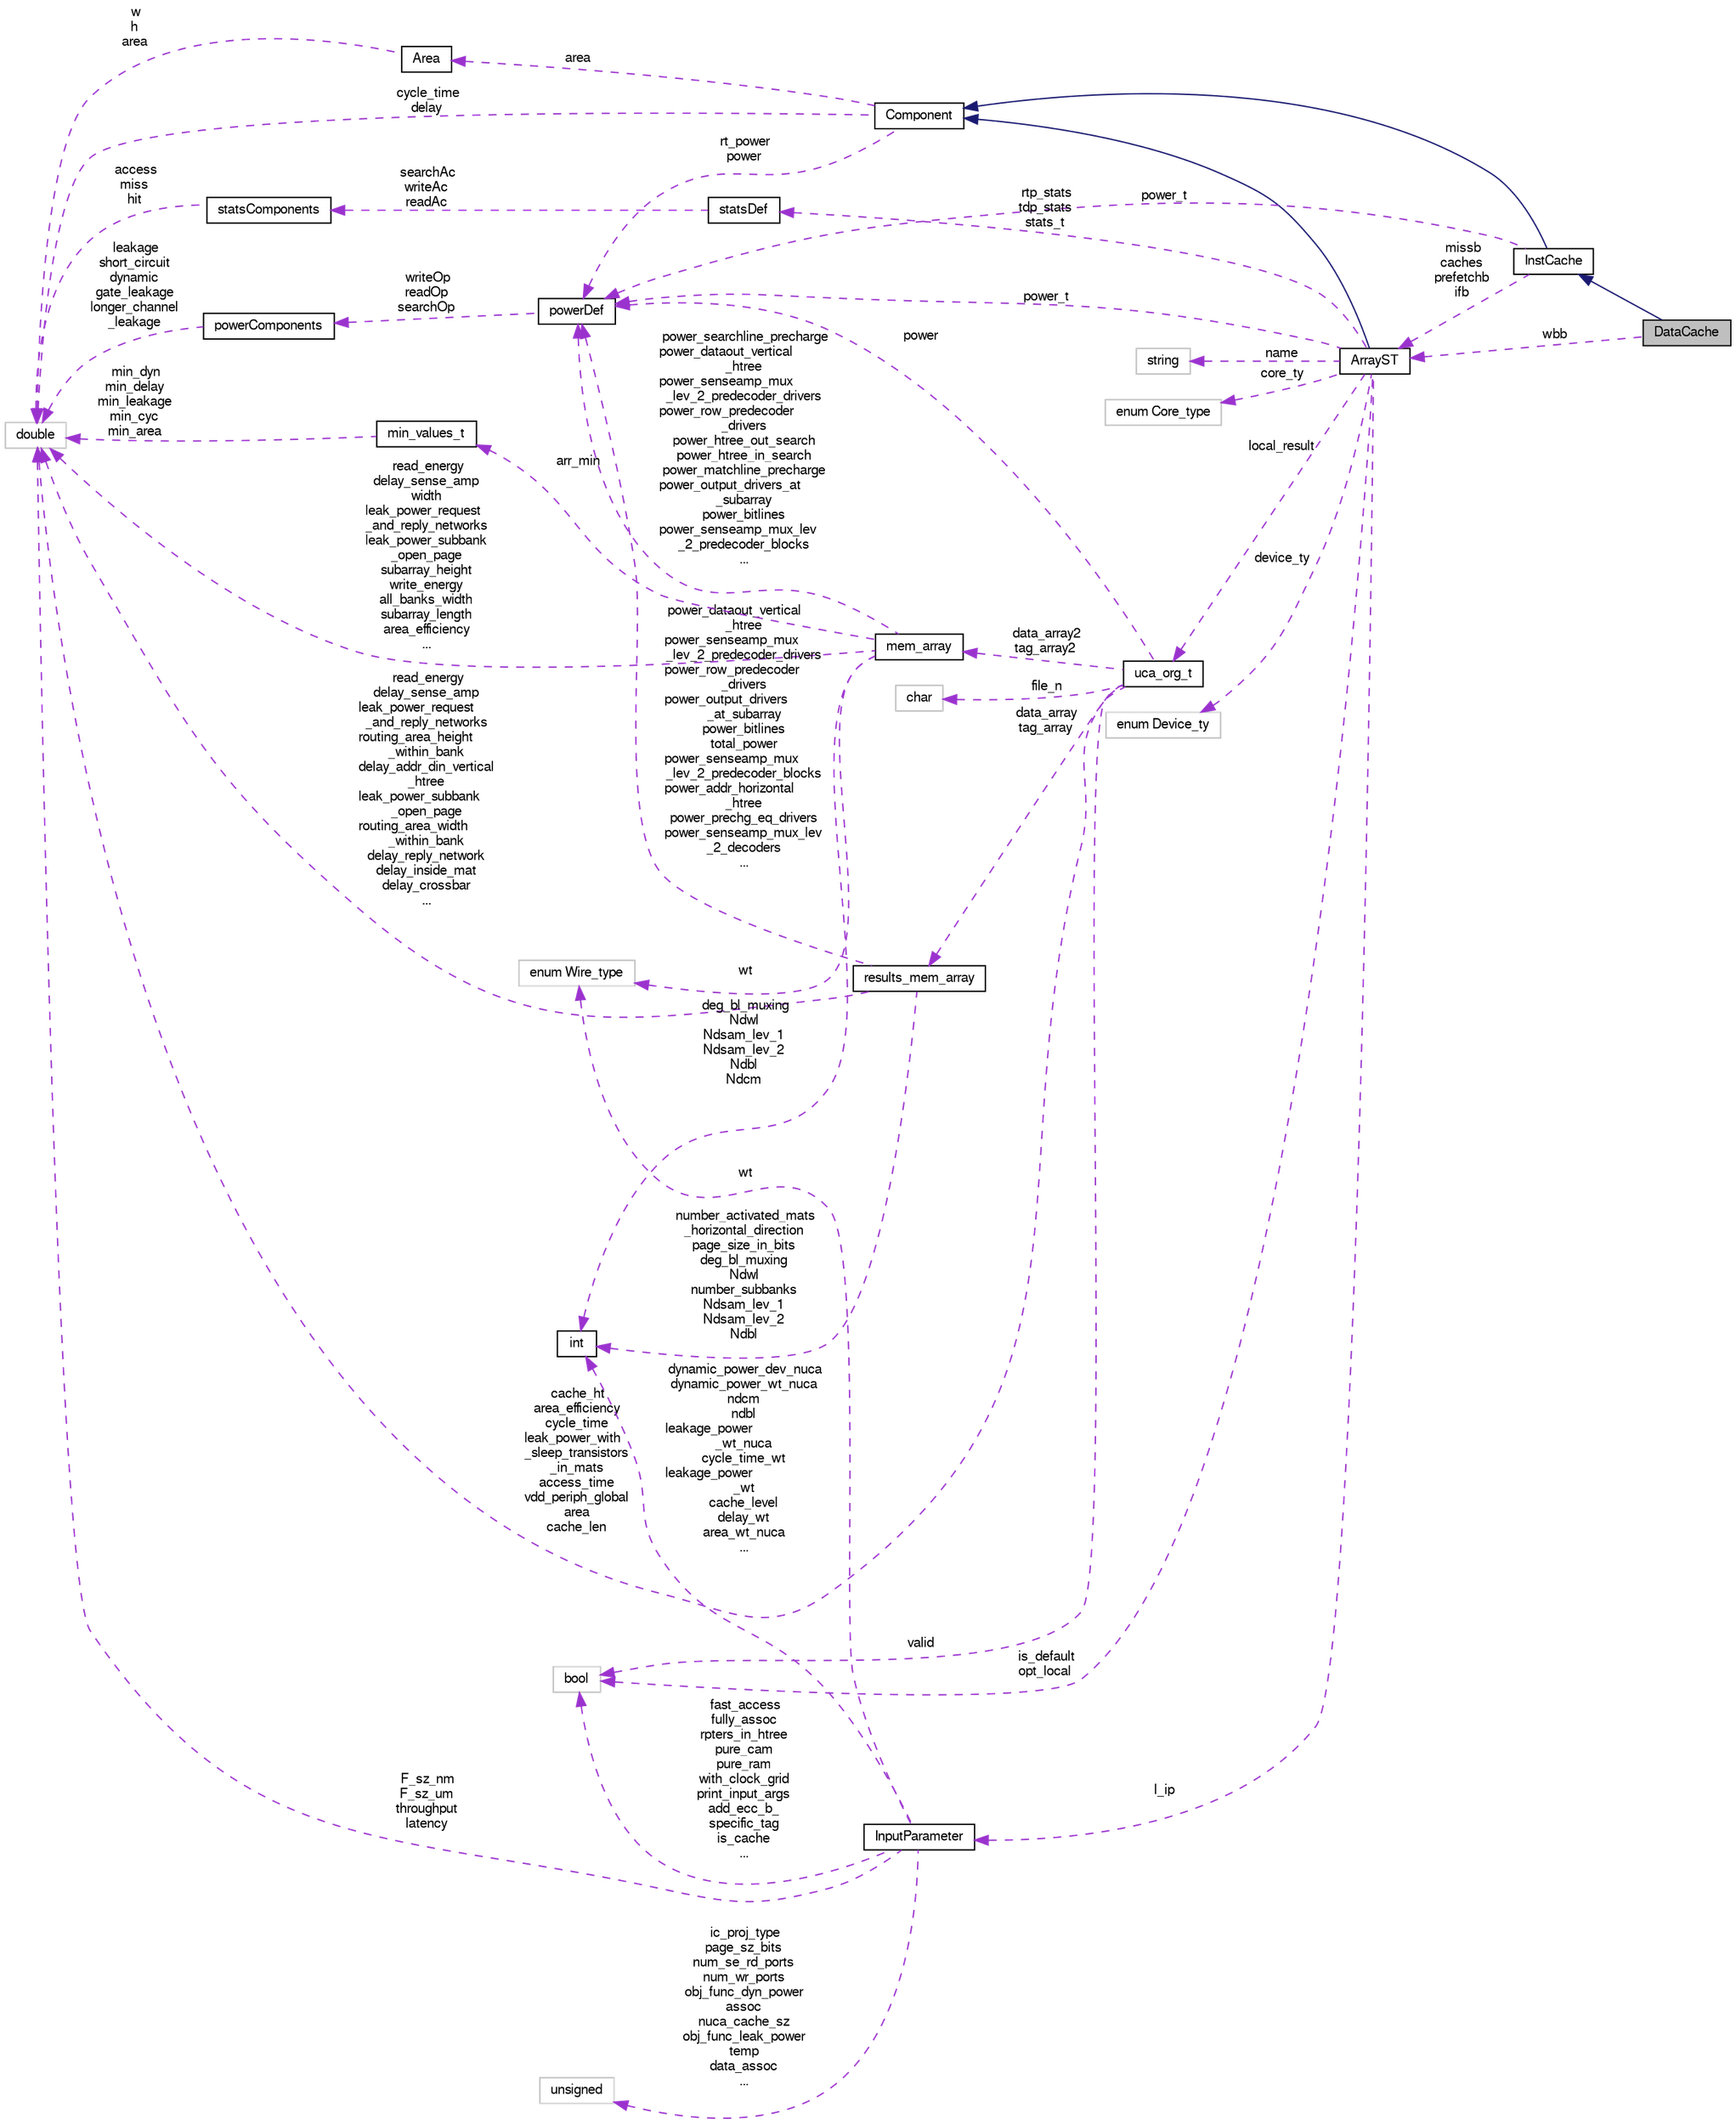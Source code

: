 digraph "DataCache"
{
  bgcolor="transparent";
  edge [fontname="FreeSans",fontsize="10",labelfontname="FreeSans",labelfontsize="10"];
  node [fontname="FreeSans",fontsize="10",shape=record];
  rankdir="LR";
  Node3 [label="DataCache",height=0.2,width=0.4,color="black", fillcolor="grey75", style="filled", fontcolor="black"];
  Node4 -> Node3 [dir="back",color="midnightblue",fontsize="10",style="solid",fontname="FreeSans"];
  Node4 [label="InstCache",height=0.2,width=0.4,color="black",URL="$classInstCache.html"];
  Node5 -> Node4 [dir="back",color="midnightblue",fontsize="10",style="solid",fontname="FreeSans"];
  Node5 [label="Component",height=0.2,width=0.4,color="black",URL="$classComponent.html"];
  Node6 -> Node5 [dir="back",color="darkorchid3",fontsize="10",style="dashed",label=" cycle_time\ndelay" ,fontname="FreeSans"];
  Node6 [label="double",height=0.2,width=0.4,color="grey75"];
  Node7 -> Node5 [dir="back",color="darkorchid3",fontsize="10",style="dashed",label=" rt_power\npower" ,fontname="FreeSans"];
  Node7 [label="powerDef",height=0.2,width=0.4,color="black",URL="$classpowerDef.html"];
  Node8 -> Node7 [dir="back",color="darkorchid3",fontsize="10",style="dashed",label=" writeOp\nreadOp\nsearchOp" ,fontname="FreeSans"];
  Node8 [label="powerComponents",height=0.2,width=0.4,color="black",URL="$classpowerComponents.html"];
  Node6 -> Node8 [dir="back",color="darkorchid3",fontsize="10",style="dashed",label=" leakage\nshort_circuit\ndynamic\ngate_leakage\nlonger_channel\l_leakage" ,fontname="FreeSans"];
  Node9 -> Node5 [dir="back",color="darkorchid3",fontsize="10",style="dashed",label=" area" ,fontname="FreeSans"];
  Node9 [label="Area",height=0.2,width=0.4,color="black",URL="$classArea.html"];
  Node6 -> Node9 [dir="back",color="darkorchid3",fontsize="10",style="dashed",label=" w\nh\narea" ,fontname="FreeSans"];
  Node10 -> Node4 [dir="back",color="darkorchid3",fontsize="10",style="dashed",label=" missb\ncaches\nprefetchb\nifb" ,fontname="FreeSans"];
  Node10 [label="ArrayST",height=0.2,width=0.4,color="black",URL="$classArrayST.html"];
  Node5 -> Node10 [dir="back",color="midnightblue",fontsize="10",style="solid",fontname="FreeSans"];
  Node11 -> Node10 [dir="back",color="darkorchid3",fontsize="10",style="dashed",label=" device_ty" ,fontname="FreeSans"];
  Node11 [label="enum Device_ty",height=0.2,width=0.4,color="grey75"];
  Node7 -> Node10 [dir="back",color="darkorchid3",fontsize="10",style="dashed",label=" power_t" ,fontname="FreeSans"];
  Node12 -> Node10 [dir="back",color="darkorchid3",fontsize="10",style="dashed",label=" local_result" ,fontname="FreeSans"];
  Node12 [label="uca_org_t",height=0.2,width=0.4,color="black",URL="$classuca__org__t.html"];
  Node6 -> Node12 [dir="back",color="darkorchid3",fontsize="10",style="dashed",label=" cache_ht\narea_efficiency\ncycle_time\nleak_power_with\l_sleep_transistors\l_in_mats\naccess_time\nvdd_periph_global\narea\ncache_len" ,fontname="FreeSans"];
  Node13 -> Node12 [dir="back",color="darkorchid3",fontsize="10",style="dashed",label=" file_n" ,fontname="FreeSans"];
  Node13 [label="char",height=0.2,width=0.4,color="grey75"];
  Node7 -> Node12 [dir="back",color="darkorchid3",fontsize="10",style="dashed",label=" power" ,fontname="FreeSans"];
  Node14 -> Node12 [dir="back",color="darkorchid3",fontsize="10",style="dashed",label=" data_array2\ntag_array2" ,fontname="FreeSans"];
  Node14 [label="mem_array",height=0.2,width=0.4,color="black",URL="$classmem__array.html"];
  Node6 -> Node14 [dir="back",color="darkorchid3",fontsize="10",style="dashed",label=" read_energy\ndelay_sense_amp\nwidth\nleak_power_request\l_and_reply_networks\nleak_power_subbank\l_open_page\nsubarray_height\nwrite_energy\nall_banks_width\nsubarray_length\narea_efficiency\n..." ,fontname="FreeSans"];
  Node15 -> Node14 [dir="back",color="darkorchid3",fontsize="10",style="dashed",label=" arr_min" ,fontname="FreeSans"];
  Node15 [label="min_values_t",height=0.2,width=0.4,color="black",URL="$classmin__values__t.html"];
  Node6 -> Node15 [dir="back",color="darkorchid3",fontsize="10",style="dashed",label=" min_dyn\nmin_delay\nmin_leakage\nmin_cyc\nmin_area" ,fontname="FreeSans"];
  Node7 -> Node14 [dir="back",color="darkorchid3",fontsize="10",style="dashed",label=" power_searchline_precharge\npower_dataout_vertical\l_htree\npower_senseamp_mux\l_lev_2_predecoder_drivers\npower_row_predecoder\l_drivers\npower_htree_out_search\npower_htree_in_search\npower_matchline_precharge\npower_output_drivers_at\l_subarray\npower_bitlines\npower_senseamp_mux_lev\l_2_predecoder_blocks\n..." ,fontname="FreeSans"];
  Node16 -> Node14 [dir="back",color="darkorchid3",fontsize="10",style="dashed",label=" deg_bl_muxing\nNdwl\nNdsam_lev_1\nNdsam_lev_2\nNdbl\nNdcm" ,fontname="FreeSans"];
  Node16 [label="int",height=0.2,width=0.4,color="black",URL="$classint.html"];
  Node17 -> Node14 [dir="back",color="darkorchid3",fontsize="10",style="dashed",label=" wt" ,fontname="FreeSans"];
  Node17 [label="enum Wire_type",height=0.2,width=0.4,color="grey75"];
  Node18 -> Node12 [dir="back",color="darkorchid3",fontsize="10",style="dashed",label=" data_array\ntag_array" ,fontname="FreeSans"];
  Node18 [label="results_mem_array",height=0.2,width=0.4,color="black",URL="$structresults__mem__array.html"];
  Node6 -> Node18 [dir="back",color="darkorchid3",fontsize="10",style="dashed",label=" read_energy\ndelay_sense_amp\nleak_power_request\l_and_reply_networks\nrouting_area_height\l_within_bank\ndelay_addr_din_vertical\l_htree\nleak_power_subbank\l_open_page\nrouting_area_width\l_within_bank\ndelay_reply_network\ndelay_inside_mat\ndelay_crossbar\n..." ,fontname="FreeSans"];
  Node7 -> Node18 [dir="back",color="darkorchid3",fontsize="10",style="dashed",label=" power_dataout_vertical\l_htree\npower_senseamp_mux\l_lev_2_predecoder_drivers\npower_row_predecoder\l_drivers\npower_output_drivers\l_at_subarray\npower_bitlines\ntotal_power\npower_senseamp_mux\l_lev_2_predecoder_blocks\npower_addr_horizontal\l_htree\npower_prechg_eq_drivers\npower_senseamp_mux_lev\l_2_decoders\n..." ,fontname="FreeSans"];
  Node16 -> Node18 [dir="back",color="darkorchid3",fontsize="10",style="dashed",label=" number_activated_mats\l_horizontal_direction\npage_size_in_bits\ndeg_bl_muxing\nNdwl\nnumber_subbanks\nNdsam_lev_1\nNdsam_lev_2\nNdbl" ,fontname="FreeSans"];
  Node19 -> Node12 [dir="back",color="darkorchid3",fontsize="10",style="dashed",label=" valid" ,fontname="FreeSans"];
  Node19 [label="bool",height=0.2,width=0.4,color="grey75"];
  Node20 -> Node10 [dir="back",color="darkorchid3",fontsize="10",style="dashed",label=" rtp_stats\ntdp_stats\nstats_t" ,fontname="FreeSans"];
  Node20 [label="statsDef",height=0.2,width=0.4,color="black",URL="$classstatsDef.html"];
  Node21 -> Node20 [dir="back",color="darkorchid3",fontsize="10",style="dashed",label=" searchAc\nwriteAc\nreadAc" ,fontname="FreeSans"];
  Node21 [label="statsComponents",height=0.2,width=0.4,color="black",URL="$classstatsComponents.html"];
  Node6 -> Node21 [dir="back",color="darkorchid3",fontsize="10",style="dashed",label=" access\nmiss\nhit" ,fontname="FreeSans"];
  Node19 -> Node10 [dir="back",color="darkorchid3",fontsize="10",style="dashed",label=" is_default\nopt_local" ,fontname="FreeSans"];
  Node22 -> Node10 [dir="back",color="darkorchid3",fontsize="10",style="dashed",label=" name" ,fontname="FreeSans"];
  Node22 [label="string",height=0.2,width=0.4,color="grey75"];
  Node23 -> Node10 [dir="back",color="darkorchid3",fontsize="10",style="dashed",label=" l_ip" ,fontname="FreeSans"];
  Node23 [label="InputParameter",height=0.2,width=0.4,color="black",URL="$classInputParameter.html"];
  Node6 -> Node23 [dir="back",color="darkorchid3",fontsize="10",style="dashed",label=" F_sz_nm\nF_sz_um\nthroughput\nlatency" ,fontname="FreeSans"];
  Node16 -> Node23 [dir="back",color="darkorchid3",fontsize="10",style="dashed",label=" dynamic_power_dev_nuca\ndynamic_power_wt_nuca\nndcm\nndbl\nleakage_power\l_wt_nuca\ncycle_time_wt\nleakage_power\l_wt\ncache_level\ndelay_wt\narea_wt_nuca\n..." ,fontname="FreeSans"];
  Node19 -> Node23 [dir="back",color="darkorchid3",fontsize="10",style="dashed",label=" fast_access\nfully_assoc\nrpters_in_htree\npure_cam\npure_ram\nwith_clock_grid\nprint_input_args\nadd_ecc_b_\nspecific_tag\nis_cache\n..." ,fontname="FreeSans"];
  Node17 -> Node23 [dir="back",color="darkorchid3",fontsize="10",style="dashed",label=" wt" ,fontname="FreeSans"];
  Node24 -> Node23 [dir="back",color="darkorchid3",fontsize="10",style="dashed",label=" ic_proj_type\npage_sz_bits\nnum_se_rd_ports\nnum_wr_ports\nobj_func_dyn_power\nassoc\nnuca_cache_sz\nobj_func_leak_power\ntemp\ndata_assoc\n..." ,fontname="FreeSans"];
  Node24 [label="unsigned",height=0.2,width=0.4,color="grey75"];
  Node25 -> Node10 [dir="back",color="darkorchid3",fontsize="10",style="dashed",label=" core_ty" ,fontname="FreeSans"];
  Node25 [label="enum Core_type",height=0.2,width=0.4,color="grey75"];
  Node7 -> Node4 [dir="back",color="darkorchid3",fontsize="10",style="dashed",label=" power_t" ,fontname="FreeSans"];
  Node10 -> Node3 [dir="back",color="darkorchid3",fontsize="10",style="dashed",label=" wbb" ,fontname="FreeSans"];
}
